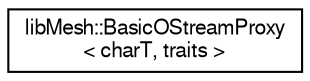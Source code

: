digraph "Graphical Class Hierarchy"
{
  edge [fontname="FreeSans",fontsize="10",labelfontname="FreeSans",labelfontsize="10"];
  node [fontname="FreeSans",fontsize="10",shape=record];
  rankdir="LR";
  Node1 [label="libMesh::BasicOStreamProxy\l\< charT, traits \>",height=0.2,width=0.4,color="black", fillcolor="white", style="filled",URL="$classlibMesh_1_1BasicOStreamProxy.html"];
}
